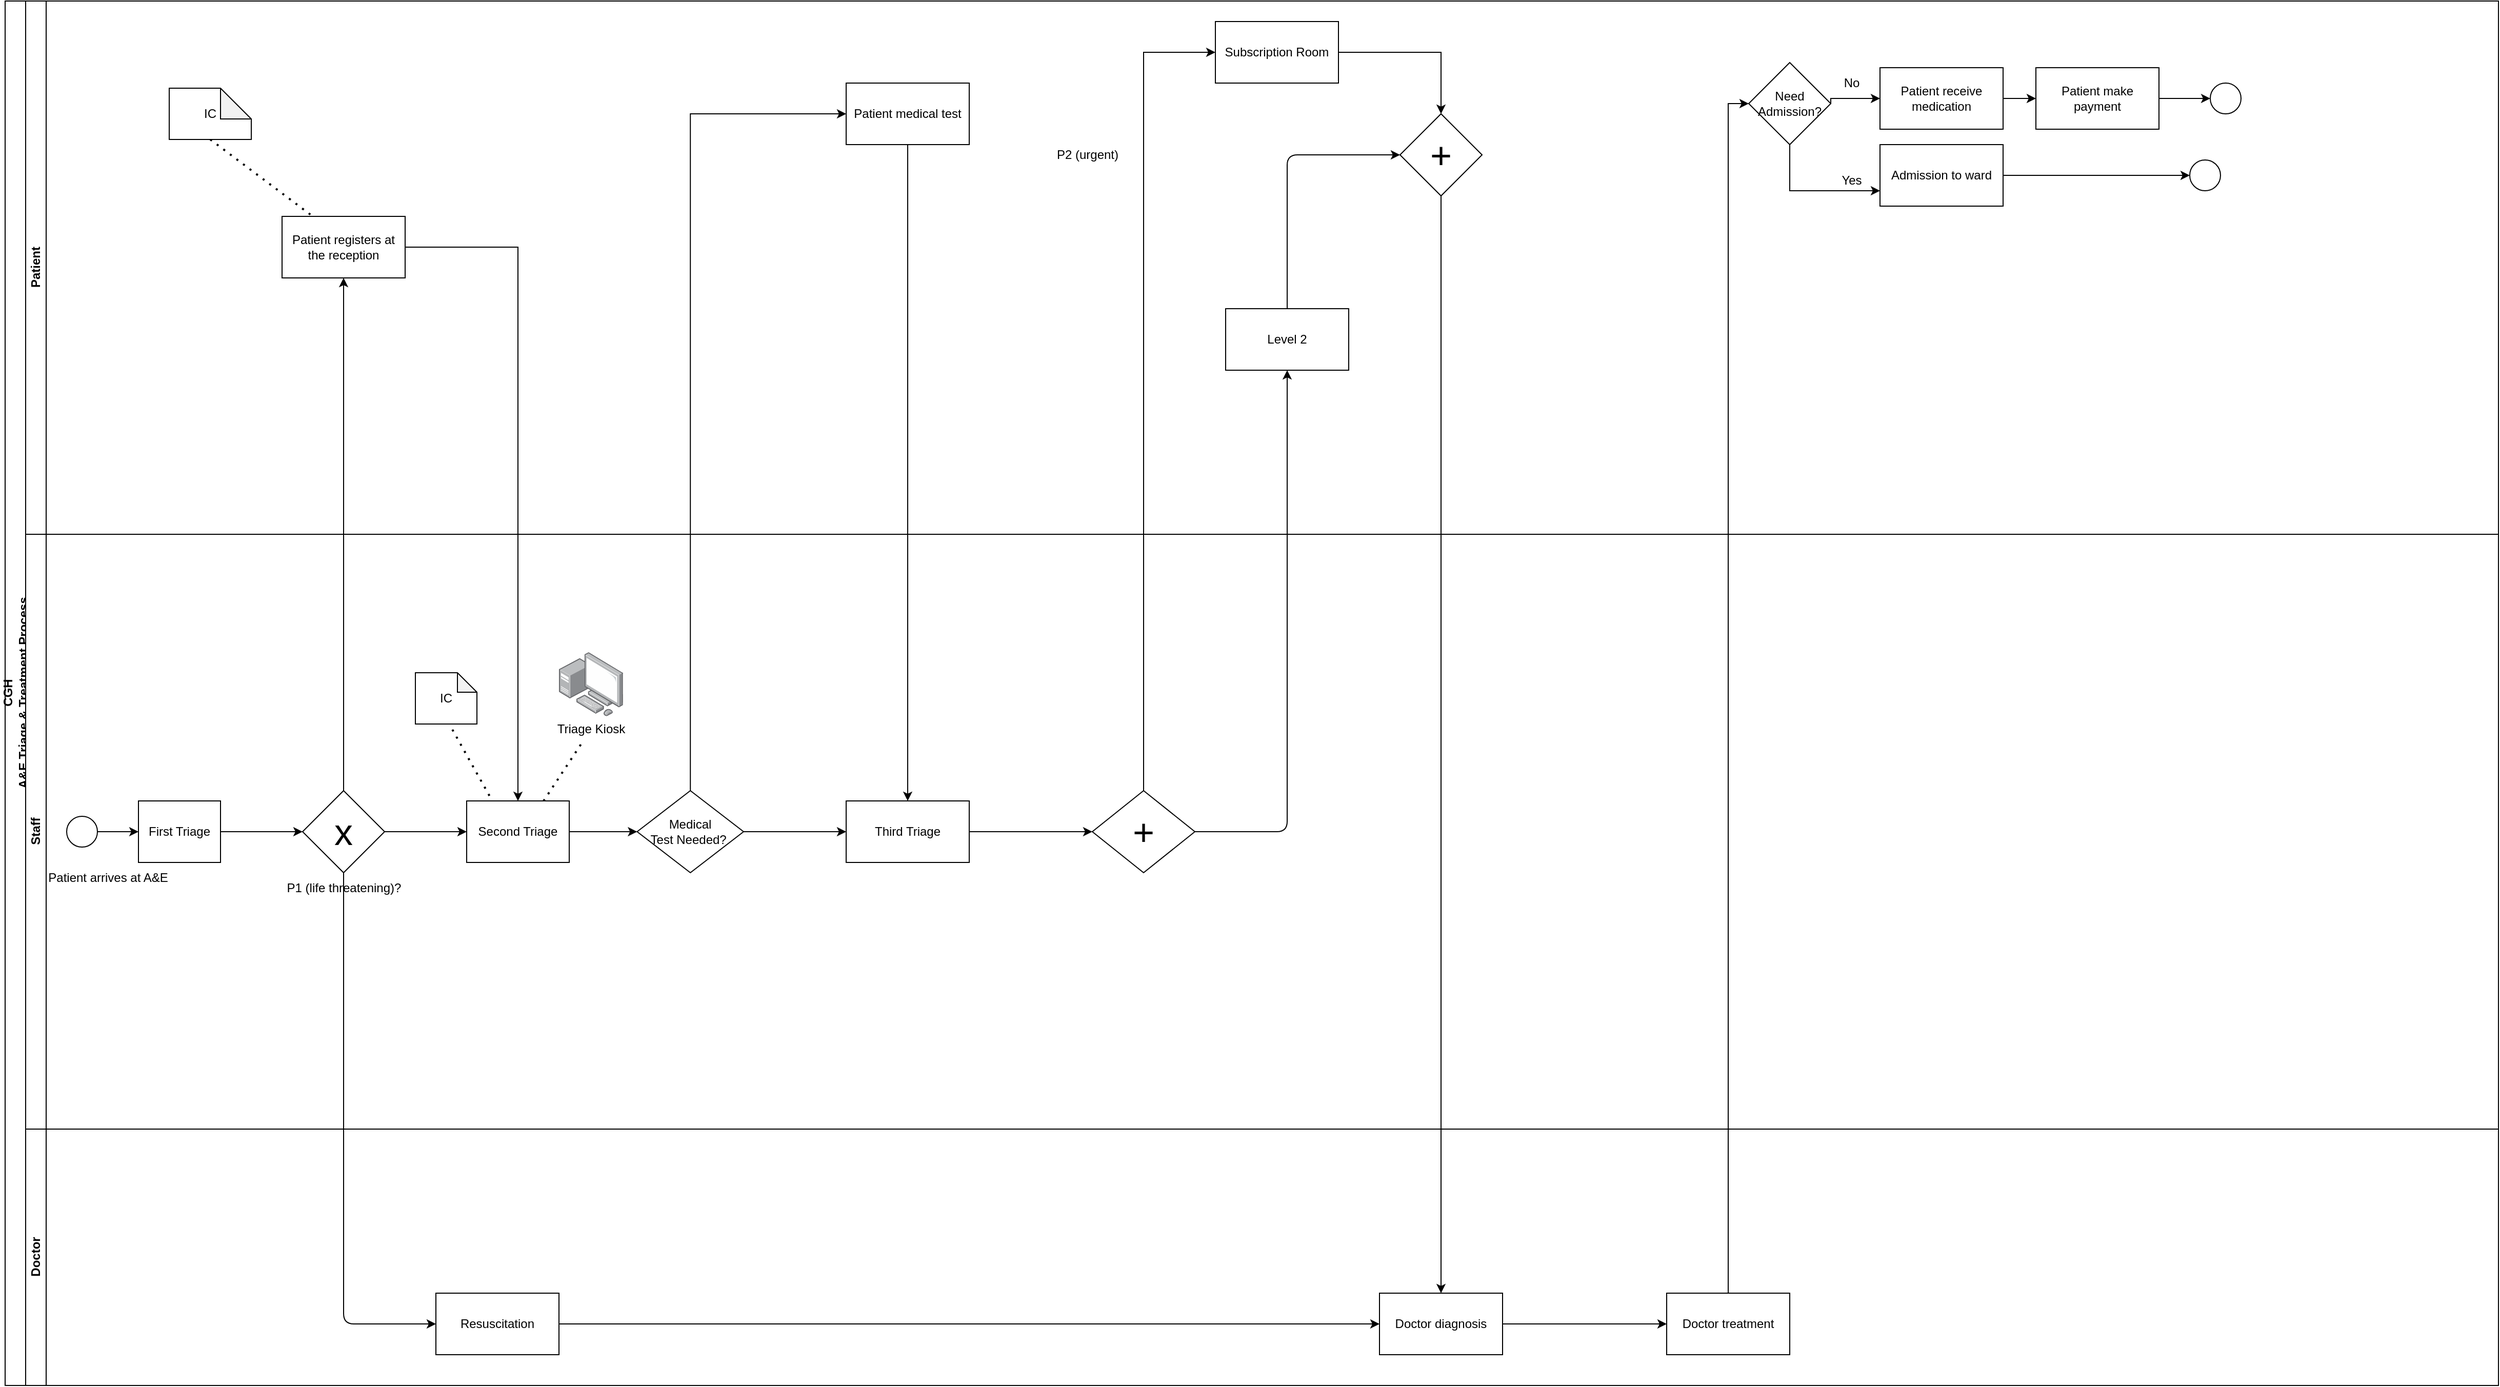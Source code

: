 <mxfile>
    <diagram id="prtHgNgQTEPvFCAcTncT" name="Page-1">
        <mxGraphModel dx="2100" dy="1206" grid="1" gridSize="10" guides="1" tooltips="1" connect="1" arrows="1" fold="1" page="1" pageScale="1" pageWidth="827" pageHeight="1169" math="0" shadow="0">
            <root>
                <mxCell id="0"/>
                <mxCell id="1" parent="0"/>
                <mxCell id="dNxyNK7c78bLwvsdeMH5-19" value="CGH &lt;br&gt;A&amp;amp;E Triage &amp;amp; Treatment Process" style="swimlane;html=1;childLayout=stackLayout;resizeParent=1;resizeParentMax=0;horizontal=0;startSize=20;horizontalStack=0;" parent="1" vertex="1">
                    <mxGeometry x="60" y="80" width="2431" height="1350" as="geometry"/>
                </mxCell>
                <mxCell id="dNxyNK7c78bLwvsdeMH5-20" value="Patient" style="swimlane;html=1;startSize=20;horizontal=0;" parent="dNxyNK7c78bLwvsdeMH5-19" vertex="1">
                    <mxGeometry x="20" width="2411" height="520" as="geometry">
                        <mxRectangle x="20" width="2340" height="30" as="alternateBounds"/>
                    </mxGeometry>
                </mxCell>
                <mxCell id="qgtoDDghmM0IQQvyiqZD-33" value="Patient medical test" style="whiteSpace=wrap;html=1;" parent="dNxyNK7c78bLwvsdeMH5-20" vertex="1">
                    <mxGeometry x="800" y="80" width="120" height="60" as="geometry"/>
                </mxCell>
                <mxCell id="qgtoDDghmM0IQQvyiqZD-23" style="edgeStyle=orthogonalEdgeStyle;rounded=0;orthogonalLoop=1;jettySize=auto;html=1;" parent="dNxyNK7c78bLwvsdeMH5-20" source="qgtoDDghmM0IQQvyiqZD-22" edge="1">
                    <mxGeometry relative="1" as="geometry">
                        <mxPoint x="2130" y="95" as="targetPoint"/>
                    </mxGeometry>
                </mxCell>
                <mxCell id="qgtoDDghmM0IQQvyiqZD-22" value="Patient make payment" style="rounded=0;whiteSpace=wrap;html=1;" parent="dNxyNK7c78bLwvsdeMH5-20" vertex="1">
                    <mxGeometry x="1960" y="65" width="120" height="60" as="geometry"/>
                </mxCell>
                <mxCell id="qgtoDDghmM0IQQvyiqZD-25" value="" style="ellipse;whiteSpace=wrap;html=1;aspect=fixed;" parent="dNxyNK7c78bLwvsdeMH5-20" vertex="1">
                    <mxGeometry x="2130" y="80" width="30" height="30" as="geometry"/>
                </mxCell>
                <mxCell id="qgtoDDghmM0IQQvyiqZD-27" value="Patient receive medication" style="whiteSpace=wrap;html=1;" parent="dNxyNK7c78bLwvsdeMH5-20" vertex="1">
                    <mxGeometry x="1808" y="65" width="120" height="60" as="geometry"/>
                </mxCell>
                <mxCell id="qgtoDDghmM0IQQvyiqZD-28" style="edgeStyle=orthogonalEdgeStyle;rounded=0;orthogonalLoop=1;jettySize=auto;html=1;" parent="dNxyNK7c78bLwvsdeMH5-20" source="qgtoDDghmM0IQQvyiqZD-27" target="qgtoDDghmM0IQQvyiqZD-22" edge="1">
                    <mxGeometry relative="1" as="geometry"/>
                </mxCell>
                <mxCell id="qgtoDDghmM0IQQvyiqZD-48" value="Patient registers at the reception" style="whiteSpace=wrap;html=1;" parent="dNxyNK7c78bLwvsdeMH5-20" vertex="1">
                    <mxGeometry x="250" y="210" width="120" height="60" as="geometry"/>
                </mxCell>
                <mxCell id="qgtoDDghmM0IQQvyiqZD-69" style="edgeStyle=orthogonalEdgeStyle;rounded=0;orthogonalLoop=1;jettySize=auto;html=1;" parent="dNxyNK7c78bLwvsdeMH5-20" source="qgtoDDghmM0IQQvyiqZD-68" edge="1">
                    <mxGeometry relative="1" as="geometry">
                        <mxPoint x="2110" y="170" as="targetPoint"/>
                    </mxGeometry>
                </mxCell>
                <mxCell id="qgtoDDghmM0IQQvyiqZD-68" value="Admission to ward" style="whiteSpace=wrap;html=1;" parent="dNxyNK7c78bLwvsdeMH5-20" vertex="1">
                    <mxGeometry x="1808" y="140" width="120" height="60" as="geometry"/>
                </mxCell>
                <mxCell id="qgtoDDghmM0IQQvyiqZD-70" value="" style="ellipse;whiteSpace=wrap;html=1;" parent="dNxyNK7c78bLwvsdeMH5-20" vertex="1">
                    <mxGeometry x="2110" y="155" width="30" height="30" as="geometry"/>
                </mxCell>
                <mxCell id="qgtoDDghmM0IQQvyiqZD-71" style="edgeStyle=orthogonalEdgeStyle;rounded=0;orthogonalLoop=1;jettySize=auto;html=1;exitX=0.5;exitY=1;exitDx=0;exitDy=0;entryX=0;entryY=0.75;entryDx=0;entryDy=0;" parent="dNxyNK7c78bLwvsdeMH5-20" source="qgtoDDghmM0IQQvyiqZD-64" target="qgtoDDghmM0IQQvyiqZD-68" edge="1">
                    <mxGeometry relative="1" as="geometry"/>
                </mxCell>
                <mxCell id="qgtoDDghmM0IQQvyiqZD-64" value="Need Admission?" style="rhombus;whiteSpace=wrap;html=1;rounded=0;" parent="dNxyNK7c78bLwvsdeMH5-20" vertex="1">
                    <mxGeometry x="1680" y="60" width="80" height="80" as="geometry"/>
                </mxCell>
                <mxCell id="qgtoDDghmM0IQQvyiqZD-67" style="edgeStyle=orthogonalEdgeStyle;rounded=0;orthogonalLoop=1;jettySize=auto;html=1;entryX=0;entryY=0.5;entryDx=0;entryDy=0;exitX=1;exitY=0.5;exitDx=0;exitDy=0;" parent="dNxyNK7c78bLwvsdeMH5-20" source="qgtoDDghmM0IQQvyiqZD-64" target="qgtoDDghmM0IQQvyiqZD-27" edge="1">
                    <mxGeometry relative="1" as="geometry">
                        <Array as="points">
                            <mxPoint x="1760" y="95"/>
                        </Array>
                    </mxGeometry>
                </mxCell>
                <mxCell id="50" style="edgeStyle=none;html=1;entryX=0;entryY=0.5;entryDx=0;entryDy=0;" edge="1" parent="dNxyNK7c78bLwvsdeMH5-20" source="qgtoDDghmM0IQQvyiqZD-78" target="qgtoDDghmM0IQQvyiqZD-81">
                    <mxGeometry relative="1" as="geometry">
                        <Array as="points">
                            <mxPoint x="1230" y="150"/>
                        </Array>
                    </mxGeometry>
                </mxCell>
                <mxCell id="qgtoDDghmM0IQQvyiqZD-78" value="Level 2" style="whiteSpace=wrap;html=1;" parent="dNxyNK7c78bLwvsdeMH5-20" vertex="1">
                    <mxGeometry x="1170" y="300" width="120" height="60" as="geometry"/>
                </mxCell>
                <mxCell id="qgtoDDghmM0IQQvyiqZD-77" value="Subscription Room" style="whiteSpace=wrap;html=1;" parent="dNxyNK7c78bLwvsdeMH5-20" vertex="1">
                    <mxGeometry x="1160" y="20" width="120" height="60" as="geometry"/>
                </mxCell>
                <mxCell id="qgtoDDghmM0IQQvyiqZD-81" value="&lt;font style=&quot;font-size: 36px;&quot;&gt;+&lt;/font&gt;" style="rhombus;whiteSpace=wrap;html=1;" parent="dNxyNK7c78bLwvsdeMH5-20" vertex="1">
                    <mxGeometry x="1340" y="110" width="80" height="80" as="geometry"/>
                </mxCell>
                <mxCell id="qgtoDDghmM0IQQvyiqZD-82" style="edgeStyle=orthogonalEdgeStyle;rounded=0;orthogonalLoop=1;jettySize=auto;html=1;exitX=1;exitY=0.5;exitDx=0;exitDy=0;entryX=0.5;entryY=0;entryDx=0;entryDy=0;" parent="dNxyNK7c78bLwvsdeMH5-20" source="qgtoDDghmM0IQQvyiqZD-77" target="qgtoDDghmM0IQQvyiqZD-81" edge="1">
                    <mxGeometry relative="1" as="geometry"/>
                </mxCell>
                <mxCell id="qgtoDDghmM0IQQvyiqZD-87" value="P2 (urgent)" style="text;html=1;align=center;verticalAlign=middle;resizable=0;points=[];autosize=1;strokeColor=none;fillColor=none;" parent="dNxyNK7c78bLwvsdeMH5-20" vertex="1">
                    <mxGeometry x="995" y="135" width="80" height="30" as="geometry"/>
                </mxCell>
                <mxCell id="qgtoDDghmM0IQQvyiqZD-85" value="No" style="text;html=1;align=center;verticalAlign=middle;resizable=0;points=[];autosize=1;strokeColor=none;fillColor=none;" parent="dNxyNK7c78bLwvsdeMH5-20" vertex="1">
                    <mxGeometry x="1760" y="65" width="40" height="30" as="geometry"/>
                </mxCell>
                <mxCell id="qgtoDDghmM0IQQvyiqZD-86" value="Yes" style="text;html=1;align=center;verticalAlign=middle;resizable=0;points=[];autosize=1;strokeColor=none;fillColor=none;" parent="dNxyNK7c78bLwvsdeMH5-20" vertex="1">
                    <mxGeometry x="1760" y="160" width="40" height="30" as="geometry"/>
                </mxCell>
                <mxCell id="13" value="" style="endArrow=none;dashed=1;html=1;dashPattern=1 3;strokeWidth=2;entryX=0.25;entryY=0;entryDx=0;entryDy=0;exitX=0.5;exitY=1;exitDx=0;exitDy=0;exitPerimeter=0;" edge="1" parent="dNxyNK7c78bLwvsdeMH5-20" source="14" target="qgtoDDghmM0IQQvyiqZD-48">
                    <mxGeometry width="50" height="50" relative="1" as="geometry">
                        <mxPoint x="240" y="40" as="sourcePoint"/>
                        <mxPoint x="260" y="80" as="targetPoint"/>
                    </mxGeometry>
                </mxCell>
                <mxCell id="14" value="IC" style="shape=note;whiteSpace=wrap;html=1;backgroundOutline=1;darkOpacity=0.05;" vertex="1" parent="dNxyNK7c78bLwvsdeMH5-20">
                    <mxGeometry x="140" y="85" width="80" height="50" as="geometry"/>
                </mxCell>
                <mxCell id="qgtoDDghmM0IQQvyiqZD-1" value="Staff" style="swimlane;html=1;startSize=20;horizontal=0;" parent="dNxyNK7c78bLwvsdeMH5-19" vertex="1">
                    <mxGeometry x="20" y="520" width="2411" height="580" as="geometry"/>
                </mxCell>
                <mxCell id="7" value="Patient arrives at A&amp;amp;E" style="text;html=1;align=center;verticalAlign=middle;resizable=0;points=[];autosize=1;strokeColor=none;fillColor=none;" vertex="1" parent="qgtoDDghmM0IQQvyiqZD-1">
                    <mxGeometry x="10" y="320" width="140" height="30" as="geometry"/>
                </mxCell>
                <mxCell id="19" value="IC" style="shape=note;whiteSpace=wrap;html=1;backgroundOutline=1;darkOpacity=0.05;size=19;" vertex="1" parent="qgtoDDghmM0IQQvyiqZD-1">
                    <mxGeometry x="380" y="135" width="60" height="50" as="geometry"/>
                </mxCell>
                <mxCell id="17" value="" style="group" vertex="1" connectable="0" parent="qgtoDDghmM0IQQvyiqZD-1">
                    <mxGeometry x="506.2" y="115" width="90" height="90" as="geometry"/>
                </mxCell>
                <mxCell id="qgtoDDghmM0IQQvyiqZD-74" value="" style="image;points=[];aspect=fixed;html=1;align=center;shadow=0;dashed=0;image=img/lib/allied_telesis/computer_and_terminals/Personal_Computer_with_Server.svg;" parent="17" vertex="1">
                    <mxGeometry x="13.8" width="62.4" height="62.4" as="geometry"/>
                </mxCell>
                <mxCell id="qgtoDDghmM0IQQvyiqZD-93" value="Triage Kiosk" style="text;html=1;align=center;verticalAlign=middle;resizable=0;points=[];autosize=1;strokeColor=none;fillColor=none;" parent="17" vertex="1">
                    <mxGeometry y="60" width="90" height="30" as="geometry"/>
                </mxCell>
                <mxCell id="49" style="edgeStyle=none;html=1;entryX=0;entryY=0.5;entryDx=0;entryDy=0;" edge="1" parent="qgtoDDghmM0IQQvyiqZD-1" source="qgtoDDghmM0IQQvyiqZD-39" target="qgtoDDghmM0IQQvyiqZD-52">
                    <mxGeometry relative="1" as="geometry"/>
                </mxCell>
                <mxCell id="qgtoDDghmM0IQQvyiqZD-39" value="&lt;span style=&quot;font-size: 36px;&quot;&gt;x&lt;/span&gt;" style="rhombus;whiteSpace=wrap;html=1;" parent="qgtoDDghmM0IQQvyiqZD-1" vertex="1">
                    <mxGeometry x="270" y="250" width="80" height="80" as="geometry"/>
                </mxCell>
                <mxCell id="qgtoDDghmM0IQQvyiqZD-3" value="First Triage" style="rounded=0;whiteSpace=wrap;html=1;fontFamily=Helvetica;fontSize=12;fontColor=#000000;align=center;" parent="qgtoDDghmM0IQQvyiqZD-1" vertex="1">
                    <mxGeometry x="110" y="260" width="80" height="60" as="geometry"/>
                </mxCell>
                <mxCell id="dNxyNK7c78bLwvsdeMH5-23" value="" style="ellipse;whiteSpace=wrap;html=1;" parent="qgtoDDghmM0IQQvyiqZD-1" vertex="1">
                    <mxGeometry x="40" y="275" width="30" height="30" as="geometry"/>
                </mxCell>
                <mxCell id="qgtoDDghmM0IQQvyiqZD-38" style="edgeStyle=orthogonalEdgeStyle;rounded=0;orthogonalLoop=1;jettySize=auto;html=1;exitX=1;exitY=0.5;exitDx=0;exitDy=0;entryX=0;entryY=0.5;entryDx=0;entryDy=0;" parent="qgtoDDghmM0IQQvyiqZD-1" source="qgtoDDghmM0IQQvyiqZD-3" target="qgtoDDghmM0IQQvyiqZD-39" edge="1">
                    <mxGeometry relative="1" as="geometry">
                        <mxPoint x="260" y="310" as="targetPoint"/>
                    </mxGeometry>
                </mxCell>
                <mxCell id="28" style="edgeStyle=none;html=1;entryX=0;entryY=0.5;entryDx=0;entryDy=0;" edge="1" parent="qgtoDDghmM0IQQvyiqZD-1" source="dNxyNK7c78bLwvsdeMH5-23" target="qgtoDDghmM0IQQvyiqZD-3">
                    <mxGeometry relative="1" as="geometry"/>
                </mxCell>
                <mxCell id="qgtoDDghmM0IQQvyiqZD-52" value="Second Triage" style="whiteSpace=wrap;html=1;" parent="qgtoDDghmM0IQQvyiqZD-1" vertex="1">
                    <mxGeometry x="430" y="260" width="100" height="60" as="geometry"/>
                </mxCell>
                <mxCell id="qgtoDDghmM0IQQvyiqZD-73" value="" style="endArrow=none;dashed=1;html=1;dashPattern=1 3;strokeWidth=2;rounded=0;entryX=0.75;entryY=0;entryDx=0;entryDy=0;startArrow=none;" parent="qgtoDDghmM0IQQvyiqZD-1" target="qgtoDDghmM0IQQvyiqZD-52" edge="1" source="qgtoDDghmM0IQQvyiqZD-93">
                    <mxGeometry width="50" height="50" relative="1" as="geometry">
                        <mxPoint x="589" y="-320" as="sourcePoint"/>
                        <mxPoint x="639" y="110" as="targetPoint"/>
                    </mxGeometry>
                </mxCell>
                <mxCell id="18" value="" style="endArrow=none;dashed=1;html=1;dashPattern=1 3;strokeWidth=2;entryX=0.25;entryY=0;entryDx=0;entryDy=0;exitX=0.601;exitY=1.109;exitDx=0;exitDy=0;exitPerimeter=0;" edge="1" parent="qgtoDDghmM0IQQvyiqZD-1" source="19" target="qgtoDDghmM0IQQvyiqZD-52">
                    <mxGeometry width="50" height="50" relative="1" as="geometry">
                        <mxPoint x="420" y="-310" as="sourcePoint"/>
                        <mxPoint x="450" y="-280" as="targetPoint"/>
                    </mxGeometry>
                </mxCell>
                <mxCell id="qgtoDDghmM0IQQvyiqZD-4" value="Medical&lt;br&gt;Test Needed?&amp;nbsp;" style="rhombus;whiteSpace=wrap;html=1;fontFamily=Helvetica;fontSize=12;fontColor=#000000;align=center;" parent="qgtoDDghmM0IQQvyiqZD-1" vertex="1">
                    <mxGeometry x="596.2" y="250" width="103.8" height="80" as="geometry"/>
                </mxCell>
                <mxCell id="qgtoDDghmM0IQQvyiqZD-56" style="edgeStyle=orthogonalEdgeStyle;rounded=0;orthogonalLoop=1;jettySize=auto;html=1;entryX=0;entryY=0.5;entryDx=0;entryDy=0;" parent="qgtoDDghmM0IQQvyiqZD-1" source="qgtoDDghmM0IQQvyiqZD-52" target="qgtoDDghmM0IQQvyiqZD-4" edge="1">
                    <mxGeometry relative="1" as="geometry"/>
                </mxCell>
                <mxCell id="qgtoDDghmM0IQQvyiqZD-90" value="Third Triage" style="rounded=0;whiteSpace=wrap;html=1;" parent="qgtoDDghmM0IQQvyiqZD-1" vertex="1">
                    <mxGeometry x="800" y="260" width="120" height="60" as="geometry"/>
                </mxCell>
                <mxCell id="qgtoDDghmM0IQQvyiqZD-61" style="edgeStyle=orthogonalEdgeStyle;rounded=0;orthogonalLoop=1;jettySize=auto;html=1;entryX=0;entryY=0.5;entryDx=0;entryDy=0;" parent="qgtoDDghmM0IQQvyiqZD-1" source="qgtoDDghmM0IQQvyiqZD-4" edge="1" target="qgtoDDghmM0IQQvyiqZD-90">
                    <mxGeometry relative="1" as="geometry">
                        <mxPoint x="800" y="520" as="targetPoint"/>
                    </mxGeometry>
                </mxCell>
                <mxCell id="qgtoDDghmM0IQQvyiqZD-92" value="&lt;font style=&quot;font-size: 36px;&quot;&gt;+&lt;/font&gt;" style="rhombus;whiteSpace=wrap;html=1;" parent="qgtoDDghmM0IQQvyiqZD-1" vertex="1">
                    <mxGeometry x="1040" y="250" width="100" height="80" as="geometry"/>
                </mxCell>
                <mxCell id="29" style="edgeStyle=none;html=1;entryX=0;entryY=0.5;entryDx=0;entryDy=0;" edge="1" parent="qgtoDDghmM0IQQvyiqZD-1" source="qgtoDDghmM0IQQvyiqZD-90" target="qgtoDDghmM0IQQvyiqZD-92">
                    <mxGeometry relative="1" as="geometry"/>
                </mxCell>
                <mxCell id="qgtoDDghmM0IQQvyiqZD-89" value="P1 (life threatening)?" style="text;html=1;align=center;verticalAlign=middle;resizable=0;points=[];autosize=1;strokeColor=none;fillColor=none;" parent="qgtoDDghmM0IQQvyiqZD-1" vertex="1">
                    <mxGeometry x="245" y="330" width="130" height="30" as="geometry"/>
                </mxCell>
                <mxCell id="dNxyNK7c78bLwvsdeMH5-22" value="Doctor" style="swimlane;html=1;startSize=20;horizontal=0;" parent="dNxyNK7c78bLwvsdeMH5-19" vertex="1">
                    <mxGeometry x="20" y="1100" width="2411" height="250" as="geometry"/>
                </mxCell>
                <mxCell id="qgtoDDghmM0IQQvyiqZD-42" value="Resuscitation" style="whiteSpace=wrap;html=1;" parent="dNxyNK7c78bLwvsdeMH5-22" vertex="1">
                    <mxGeometry x="400" y="160" width="120" height="60" as="geometry"/>
                </mxCell>
                <mxCell id="qgtoDDghmM0IQQvyiqZD-21" value="Doctor diagnosis" style="rounded=0;whiteSpace=wrap;html=1;" parent="dNxyNK7c78bLwvsdeMH5-22" vertex="1">
                    <mxGeometry x="1320" y="160" width="120" height="60" as="geometry"/>
                </mxCell>
                <mxCell id="qgtoDDghmM0IQQvyiqZD-50" style="edgeStyle=orthogonalEdgeStyle;rounded=0;orthogonalLoop=1;jettySize=auto;html=1;entryX=0;entryY=0.5;entryDx=0;entryDy=0;exitX=1;exitY=0.5;exitDx=0;exitDy=0;" parent="dNxyNK7c78bLwvsdeMH5-22" source="qgtoDDghmM0IQQvyiqZD-42" target="qgtoDDghmM0IQQvyiqZD-21" edge="1">
                    <mxGeometry relative="1" as="geometry"/>
                </mxCell>
                <mxCell id="qgtoDDghmM0IQQvyiqZD-31" value="Doctor treatment" style="whiteSpace=wrap;html=1;rounded=0;" parent="dNxyNK7c78bLwvsdeMH5-22" vertex="1">
                    <mxGeometry x="1600" y="160" width="120" height="60" as="geometry"/>
                </mxCell>
                <mxCell id="qgtoDDghmM0IQQvyiqZD-32" value="" style="edgeStyle=orthogonalEdgeStyle;rounded=0;orthogonalLoop=1;jettySize=auto;html=1;" parent="dNxyNK7c78bLwvsdeMH5-22" source="qgtoDDghmM0IQQvyiqZD-21" target="qgtoDDghmM0IQQvyiqZD-31" edge="1">
                    <mxGeometry relative="1" as="geometry"/>
                </mxCell>
                <mxCell id="qgtoDDghmM0IQQvyiqZD-53" style="edgeStyle=orthogonalEdgeStyle;rounded=0;orthogonalLoop=1;jettySize=auto;html=1;" parent="dNxyNK7c78bLwvsdeMH5-19" source="qgtoDDghmM0IQQvyiqZD-48" target="qgtoDDghmM0IQQvyiqZD-52" edge="1">
                    <mxGeometry relative="1" as="geometry"/>
                </mxCell>
                <mxCell id="qgtoDDghmM0IQQvyiqZD-59" style="edgeStyle=orthogonalEdgeStyle;rounded=0;orthogonalLoop=1;jettySize=auto;html=1;entryX=0;entryY=0.5;entryDx=0;entryDy=0;exitX=0.5;exitY=0;exitDx=0;exitDy=0;" parent="dNxyNK7c78bLwvsdeMH5-19" source="qgtoDDghmM0IQQvyiqZD-4" target="qgtoDDghmM0IQQvyiqZD-33" edge="1">
                    <mxGeometry relative="1" as="geometry">
                        <Array as="points">
                            <mxPoint x="668" y="110"/>
                        </Array>
                    </mxGeometry>
                </mxCell>
                <mxCell id="qgtoDDghmM0IQQvyiqZD-66" style="edgeStyle=orthogonalEdgeStyle;rounded=0;orthogonalLoop=1;jettySize=auto;html=1;exitX=0.5;exitY=1;exitDx=0;exitDy=0;" parent="dNxyNK7c78bLwvsdeMH5-19" source="qgtoDDghmM0IQQvyiqZD-33" edge="1" target="qgtoDDghmM0IQQvyiqZD-90">
                    <mxGeometry relative="1" as="geometry">
                        <mxPoint x="870" y="230" as="targetPoint"/>
                    </mxGeometry>
                </mxCell>
                <mxCell id="qgtoDDghmM0IQQvyiqZD-79" style="edgeStyle=orthogonalEdgeStyle;rounded=0;orthogonalLoop=1;jettySize=auto;html=1;exitX=0.5;exitY=0;exitDx=0;exitDy=0;entryX=0;entryY=0.5;entryDx=0;entryDy=0;" parent="dNxyNK7c78bLwvsdeMH5-19" source="qgtoDDghmM0IQQvyiqZD-92" target="qgtoDDghmM0IQQvyiqZD-77" edge="1">
                    <mxGeometry relative="1" as="geometry">
                        <mxPoint x="1080" y="240" as="sourcePoint"/>
                    </mxGeometry>
                </mxCell>
                <mxCell id="8" style="edgeStyle=none;html=1;" edge="1" parent="dNxyNK7c78bLwvsdeMH5-19" source="qgtoDDghmM0IQQvyiqZD-39" target="qgtoDDghmM0IQQvyiqZD-48">
                    <mxGeometry relative="1" as="geometry"/>
                </mxCell>
                <mxCell id="48" style="edgeStyle=none;html=1;entryX=0;entryY=0.5;entryDx=0;entryDy=0;" edge="1" parent="dNxyNK7c78bLwvsdeMH5-19" source="qgtoDDghmM0IQQvyiqZD-39" target="qgtoDDghmM0IQQvyiqZD-42">
                    <mxGeometry relative="1" as="geometry">
                        <Array as="points">
                            <mxPoint x="330" y="1290"/>
                        </Array>
                    </mxGeometry>
                </mxCell>
                <mxCell id="qgtoDDghmM0IQQvyiqZD-84" style="edgeStyle=orthogonalEdgeStyle;rounded=0;orthogonalLoop=1;jettySize=auto;html=1;exitX=0.5;exitY=1;exitDx=0;exitDy=0;entryX=0.5;entryY=0;entryDx=0;entryDy=0;" parent="dNxyNK7c78bLwvsdeMH5-19" source="qgtoDDghmM0IQQvyiqZD-81" target="qgtoDDghmM0IQQvyiqZD-21" edge="1">
                    <mxGeometry relative="1" as="geometry"/>
                </mxCell>
                <mxCell id="qgtoDDghmM0IQQvyiqZD-65" value="" style="edgeStyle=orthogonalEdgeStyle;rounded=0;orthogonalLoop=1;jettySize=auto;html=1;entryX=0;entryY=0.5;entryDx=0;entryDy=0;" parent="dNxyNK7c78bLwvsdeMH5-19" source="qgtoDDghmM0IQQvyiqZD-31" target="qgtoDDghmM0IQQvyiqZD-64" edge="1">
                    <mxGeometry relative="1" as="geometry"/>
                </mxCell>
                <mxCell id="52" style="edgeStyle=none;html=1;entryX=0.5;entryY=1;entryDx=0;entryDy=0;exitX=1;exitY=0.5;exitDx=0;exitDy=0;" edge="1" parent="dNxyNK7c78bLwvsdeMH5-19" source="qgtoDDghmM0IQQvyiqZD-92" target="qgtoDDghmM0IQQvyiqZD-78">
                    <mxGeometry relative="1" as="geometry">
                        <Array as="points">
                            <mxPoint x="1250" y="810"/>
                        </Array>
                    </mxGeometry>
                </mxCell>
                <mxCell id="6" value="&lt;span style=&quot;color: rgba(0, 0, 0, 0); font-family: monospace; font-size: 0px; text-align: start;&quot;&gt;Pa&lt;/span&gt;" style="text;html=1;align=center;verticalAlign=middle;resizable=0;points=[];autosize=1;strokeColor=none;fillColor=none;" vertex="1" parent="1">
                    <mxGeometry x="190" y="195" width="20" height="30" as="geometry"/>
                </mxCell>
            </root>
        </mxGraphModel>
    </diagram>
</mxfile>